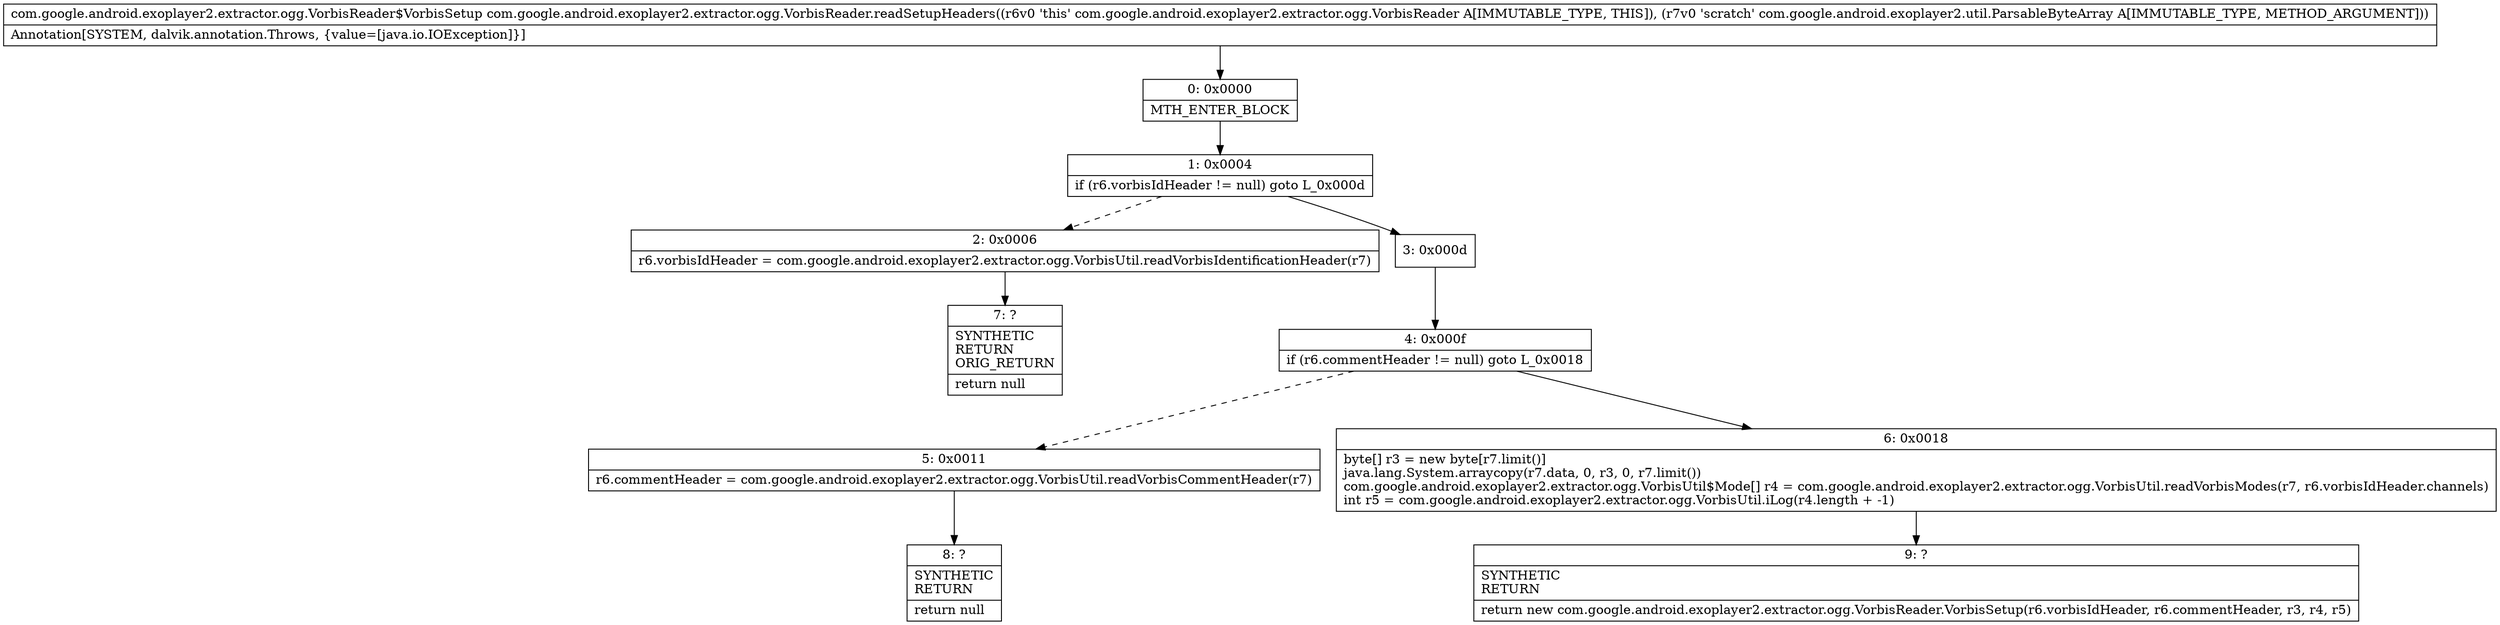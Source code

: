 digraph "CFG forcom.google.android.exoplayer2.extractor.ogg.VorbisReader.readSetupHeaders(Lcom\/google\/android\/exoplayer2\/util\/ParsableByteArray;)Lcom\/google\/android\/exoplayer2\/extractor\/ogg\/VorbisReader$VorbisSetup;" {
Node_0 [shape=record,label="{0\:\ 0x0000|MTH_ENTER_BLOCK\l}"];
Node_1 [shape=record,label="{1\:\ 0x0004|if (r6.vorbisIdHeader != null) goto L_0x000d\l}"];
Node_2 [shape=record,label="{2\:\ 0x0006|r6.vorbisIdHeader = com.google.android.exoplayer2.extractor.ogg.VorbisUtil.readVorbisIdentificationHeader(r7)\l}"];
Node_3 [shape=record,label="{3\:\ 0x000d}"];
Node_4 [shape=record,label="{4\:\ 0x000f|if (r6.commentHeader != null) goto L_0x0018\l}"];
Node_5 [shape=record,label="{5\:\ 0x0011|r6.commentHeader = com.google.android.exoplayer2.extractor.ogg.VorbisUtil.readVorbisCommentHeader(r7)\l}"];
Node_6 [shape=record,label="{6\:\ 0x0018|byte[] r3 = new byte[r7.limit()]\ljava.lang.System.arraycopy(r7.data, 0, r3, 0, r7.limit())\lcom.google.android.exoplayer2.extractor.ogg.VorbisUtil$Mode[] r4 = com.google.android.exoplayer2.extractor.ogg.VorbisUtil.readVorbisModes(r7, r6.vorbisIdHeader.channels)\lint r5 = com.google.android.exoplayer2.extractor.ogg.VorbisUtil.iLog(r4.length + \-1)\l}"];
Node_7 [shape=record,label="{7\:\ ?|SYNTHETIC\lRETURN\lORIG_RETURN\l|return null\l}"];
Node_8 [shape=record,label="{8\:\ ?|SYNTHETIC\lRETURN\l|return null\l}"];
Node_9 [shape=record,label="{9\:\ ?|SYNTHETIC\lRETURN\l|return new com.google.android.exoplayer2.extractor.ogg.VorbisReader.VorbisSetup(r6.vorbisIdHeader, r6.commentHeader, r3, r4, r5)\l}"];
MethodNode[shape=record,label="{com.google.android.exoplayer2.extractor.ogg.VorbisReader$VorbisSetup com.google.android.exoplayer2.extractor.ogg.VorbisReader.readSetupHeaders((r6v0 'this' com.google.android.exoplayer2.extractor.ogg.VorbisReader A[IMMUTABLE_TYPE, THIS]), (r7v0 'scratch' com.google.android.exoplayer2.util.ParsableByteArray A[IMMUTABLE_TYPE, METHOD_ARGUMENT]))  | Annotation[SYSTEM, dalvik.annotation.Throws, \{value=[java.io.IOException]\}]\l}"];
MethodNode -> Node_0;
Node_0 -> Node_1;
Node_1 -> Node_2[style=dashed];
Node_1 -> Node_3;
Node_2 -> Node_7;
Node_3 -> Node_4;
Node_4 -> Node_5[style=dashed];
Node_4 -> Node_6;
Node_5 -> Node_8;
Node_6 -> Node_9;
}

